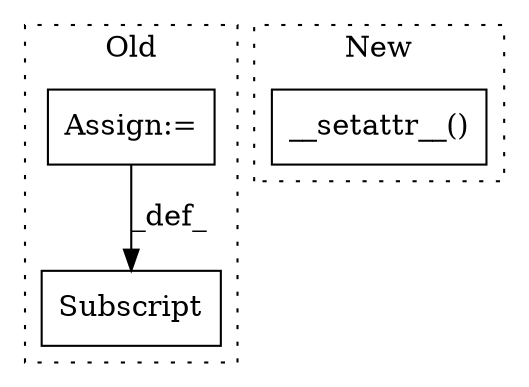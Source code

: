 digraph G {
subgraph cluster0 {
1 [label="Subscript" a="63" s="3492,0" l="19,0" shape="box"];
3 [label="Assign:=" a="68" s="3511" l="3" shape="box"];
label = "Old";
style="dotted";
}
subgraph cluster1 {
2 [label="__setattr__()" a="75" s="3593,3624" l="20,1" shape="box"];
label = "New";
style="dotted";
}
3 -> 1 [label="_def_"];
}